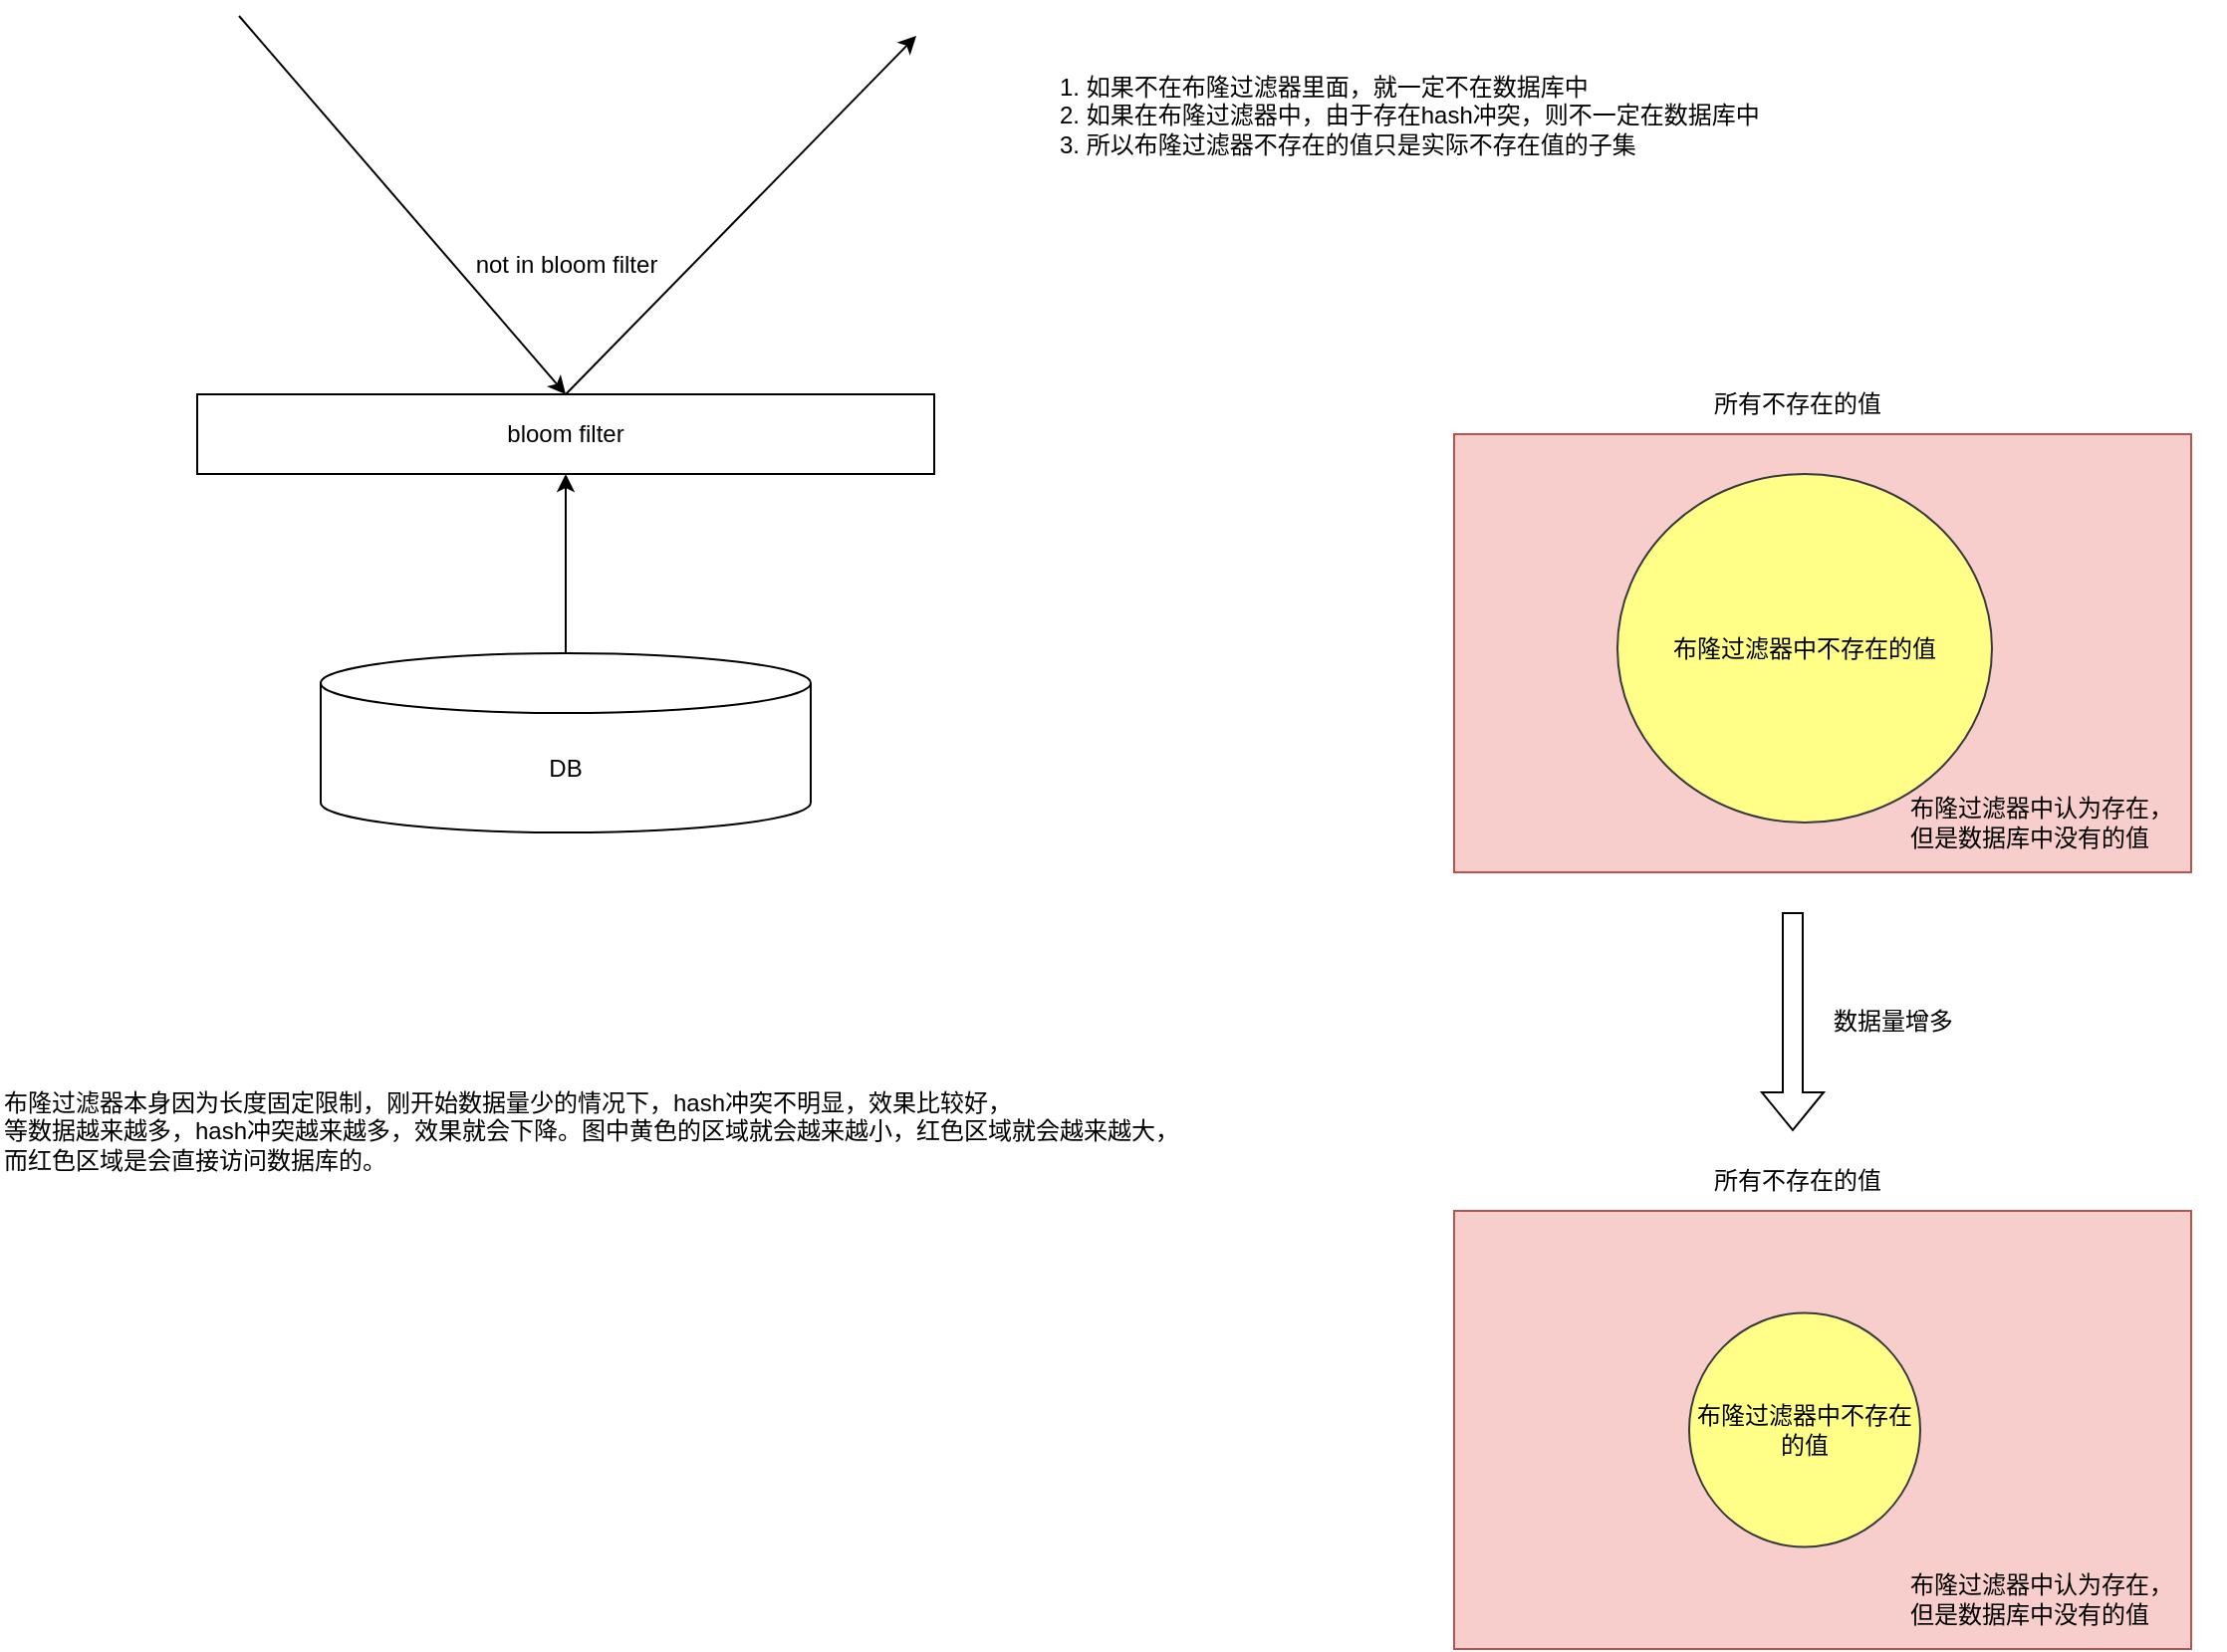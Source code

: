 <mxfile version="22.1.2" type="device">
  <diagram name="第 1 页" id="COTfRDMGZWay6cbd4_ft">
    <mxGraphModel dx="1194" dy="849" grid="1" gridSize="10" guides="1" tooltips="1" connect="1" arrows="1" fold="1" page="1" pageScale="1" pageWidth="827" pageHeight="1169" math="0" shadow="0">
      <root>
        <mxCell id="0" />
        <mxCell id="1" parent="0" />
        <mxCell id="cAyG8W1JEfPSIt_hgs_7-4" value="" style="edgeStyle=orthogonalEdgeStyle;rounded=0;orthogonalLoop=1;jettySize=auto;html=1;" edge="1" parent="1" source="cAyG8W1JEfPSIt_hgs_7-2" target="cAyG8W1JEfPSIt_hgs_7-3">
          <mxGeometry relative="1" as="geometry" />
        </mxCell>
        <mxCell id="cAyG8W1JEfPSIt_hgs_7-2" value="DB" style="shape=cylinder3;whiteSpace=wrap;html=1;boundedLbl=1;backgroundOutline=1;size=15;" vertex="1" parent="1">
          <mxGeometry x="291" y="440" width="246" height="90" as="geometry" />
        </mxCell>
        <mxCell id="cAyG8W1JEfPSIt_hgs_7-3" value="bloom filter" style="whiteSpace=wrap;html=1;" vertex="1" parent="1">
          <mxGeometry x="229" y="310" width="370" height="40" as="geometry" />
        </mxCell>
        <mxCell id="cAyG8W1JEfPSIt_hgs_7-5" value="" style="endArrow=classic;html=1;rounded=0;entryX=0.5;entryY=0;entryDx=0;entryDy=0;" edge="1" parent="1" target="cAyG8W1JEfPSIt_hgs_7-3">
          <mxGeometry width="50" height="50" relative="1" as="geometry">
            <mxPoint x="250" y="120" as="sourcePoint" />
            <mxPoint x="500" y="360" as="targetPoint" />
          </mxGeometry>
        </mxCell>
        <mxCell id="cAyG8W1JEfPSIt_hgs_7-6" value="" style="endArrow=classic;html=1;rounded=0;" edge="1" parent="1">
          <mxGeometry width="50" height="50" relative="1" as="geometry">
            <mxPoint x="414" y="310" as="sourcePoint" />
            <mxPoint x="590" y="130" as="targetPoint" />
          </mxGeometry>
        </mxCell>
        <mxCell id="cAyG8W1JEfPSIt_hgs_7-7" value="not in bloom filter" style="text;html=1;align=center;verticalAlign=middle;resizable=0;points=[];autosize=1;strokeColor=none;fillColor=none;" vertex="1" parent="1">
          <mxGeometry x="359" y="230" width="110" height="30" as="geometry" />
        </mxCell>
        <mxCell id="cAyG8W1JEfPSIt_hgs_7-8" value="1. 如果不在布隆过滤器里面，就一定不在数据库中&lt;br&gt;2. 如果在布隆过滤器中，由于存在hash冲突，则不一定在数据库中&lt;br&gt;3. 所以布隆过滤器不存在的值只是实际不存在值的子集" style="text;html=1;align=left;verticalAlign=middle;resizable=0;points=[];autosize=1;strokeColor=none;fillColor=none;" vertex="1" parent="1">
          <mxGeometry x="660" y="140" width="370" height="60" as="geometry" />
        </mxCell>
        <mxCell id="cAyG8W1JEfPSIt_hgs_7-10" value="" style="whiteSpace=wrap;html=1;fillColor=#f8cecc;strokeColor=#b85450;" vertex="1" parent="1">
          <mxGeometry x="860" y="330" width="370" height="220" as="geometry" />
        </mxCell>
        <mxCell id="cAyG8W1JEfPSIt_hgs_7-11" value="所有不存在的值" style="text;html=1;align=center;verticalAlign=middle;resizable=0;points=[];autosize=1;strokeColor=none;fillColor=none;" vertex="1" parent="1">
          <mxGeometry x="977" y="300" width="110" height="30" as="geometry" />
        </mxCell>
        <mxCell id="cAyG8W1JEfPSIt_hgs_7-12" value="布隆过滤器中不存在的值" style="ellipse;whiteSpace=wrap;html=1;fillColor=#ffff88;strokeColor=#36393d;" vertex="1" parent="1">
          <mxGeometry x="942" y="350" width="188" height="175" as="geometry" />
        </mxCell>
        <mxCell id="cAyG8W1JEfPSIt_hgs_7-13" value="布隆过滤器中认为存在，&lt;br&gt;但是数据库中没有的值" style="text;html=1;align=left;verticalAlign=middle;resizable=0;points=[];autosize=1;strokeColor=none;fillColor=none;" vertex="1" parent="1">
          <mxGeometry x="1087" y="505" width="160" height="40" as="geometry" />
        </mxCell>
        <mxCell id="cAyG8W1JEfPSIt_hgs_7-14" value="布隆过滤器本身因为长度固定限制，刚开始数据量少的情况下，hash冲突不明显，效果比较好，&lt;br&gt;等数据越来越多，hash冲突越来越多，效果就会下降。图中黄色的区域就会越来越小，红色区域就会越来越大，&lt;br&gt;而红色区域是会直接访问数据库的。" style="text;html=1;align=left;verticalAlign=middle;resizable=0;points=[];autosize=1;strokeColor=none;fillColor=none;" vertex="1" parent="1">
          <mxGeometry x="130" y="650" width="610" height="60" as="geometry" />
        </mxCell>
        <mxCell id="cAyG8W1JEfPSIt_hgs_7-15" value="" style="whiteSpace=wrap;html=1;fillColor=#f8cecc;strokeColor=#b85450;" vertex="1" parent="1">
          <mxGeometry x="860" y="720" width="370" height="220" as="geometry" />
        </mxCell>
        <mxCell id="cAyG8W1JEfPSIt_hgs_7-16" value="所有不存在的值" style="text;html=1;align=center;verticalAlign=middle;resizable=0;points=[];autosize=1;strokeColor=none;fillColor=none;" vertex="1" parent="1">
          <mxGeometry x="977" y="690" width="110" height="30" as="geometry" />
        </mxCell>
        <mxCell id="cAyG8W1JEfPSIt_hgs_7-17" value="布隆过滤器中不存在的值" style="ellipse;whiteSpace=wrap;html=1;fillColor=#ffff88;strokeColor=#36393d;" vertex="1" parent="1">
          <mxGeometry x="978" y="771.25" width="116" height="117.5" as="geometry" />
        </mxCell>
        <mxCell id="cAyG8W1JEfPSIt_hgs_7-18" value="布隆过滤器中认为存在，&lt;br&gt;但是数据库中没有的值" style="text;html=1;align=left;verticalAlign=middle;resizable=0;points=[];autosize=1;strokeColor=none;fillColor=none;" vertex="1" parent="1">
          <mxGeometry x="1087" y="895" width="160" height="40" as="geometry" />
        </mxCell>
        <mxCell id="cAyG8W1JEfPSIt_hgs_7-19" value="" style="shape=flexArrow;endArrow=classic;html=1;rounded=0;" edge="1" parent="1">
          <mxGeometry width="50" height="50" relative="1" as="geometry">
            <mxPoint x="1030" y="570" as="sourcePoint" />
            <mxPoint x="1030" y="680" as="targetPoint" />
          </mxGeometry>
        </mxCell>
        <mxCell id="cAyG8W1JEfPSIt_hgs_7-20" value="数据量增多" style="text;html=1;align=center;verticalAlign=middle;resizable=0;points=[];autosize=1;strokeColor=none;fillColor=none;" vertex="1" parent="1">
          <mxGeometry x="1040" y="610" width="80" height="30" as="geometry" />
        </mxCell>
      </root>
    </mxGraphModel>
  </diagram>
</mxfile>
